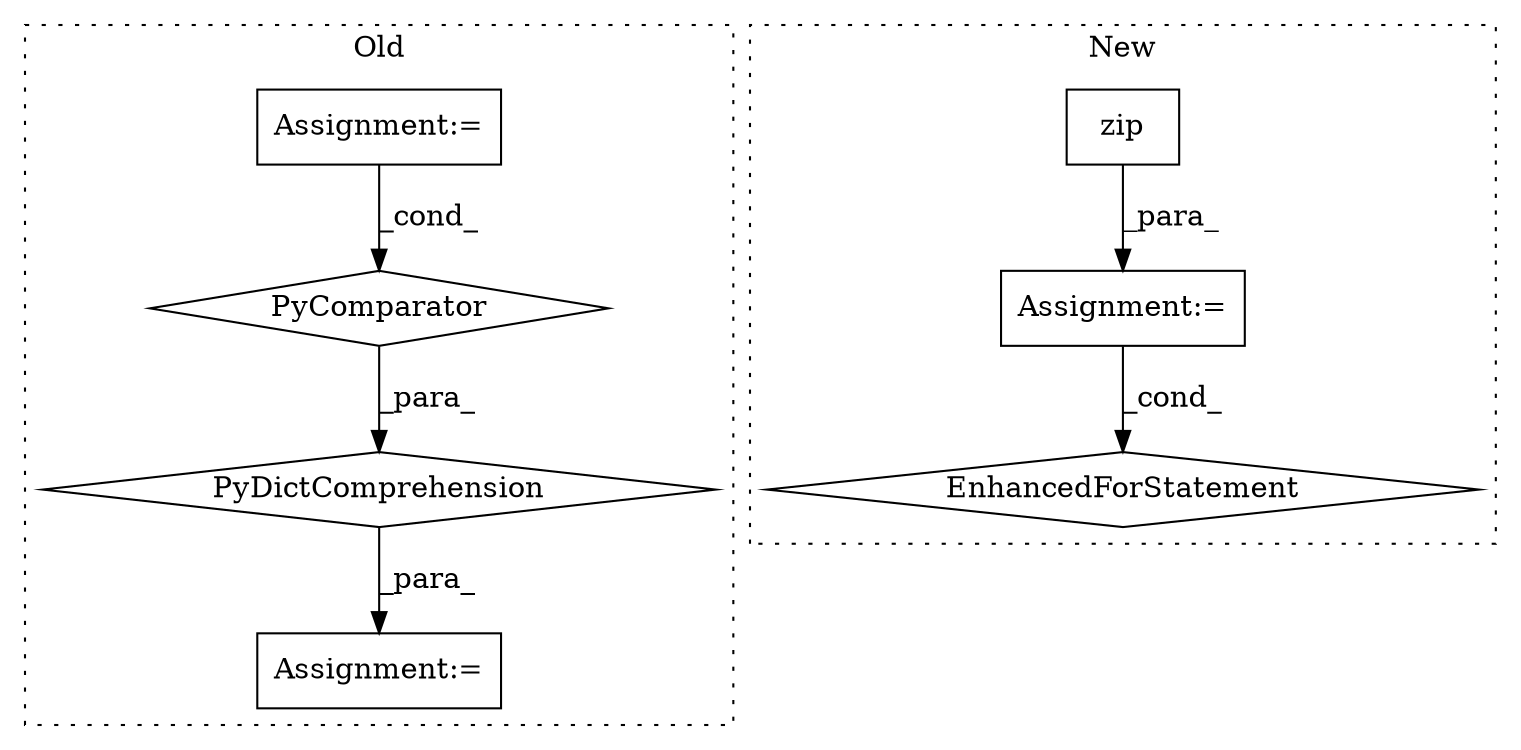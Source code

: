 digraph G {
subgraph cluster0 {
1 [label="PyDictComprehension" a="110" s="3337" l="170" shape="diamond"];
3 [label="Assignment:=" a="7" s="3430" l="69" shape="box"];
4 [label="PyComparator" a="113" s="3430" l="69" shape="diamond"];
6 [label="Assignment:=" a="7" s="3323" l="14" shape="box"];
label = "Old";
style="dotted";
}
subgraph cluster1 {
2 [label="zip" a="32" s="3477,3516" l="4,1" shape="box"];
5 [label="Assignment:=" a="7" s="3476" l="1" shape="box"];
7 [label="EnhancedForStatement" a="70" s="3523,3657" l="73,2" shape="diamond"];
label = "New";
style="dotted";
}
1 -> 6 [label="_para_"];
2 -> 5 [label="_para_"];
3 -> 4 [label="_cond_"];
4 -> 1 [label="_para_"];
5 -> 7 [label="_cond_"];
}